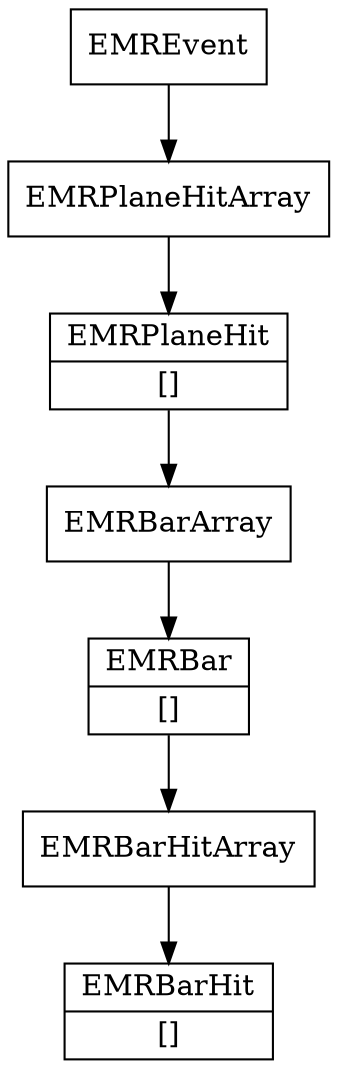 // generate using "dot emr_datastructure.dot -Tpdf -o emr_datastructure.pdf"

digraph G {
  node [shape=record];
  emr_event [shape=record, label="{EMREvent}"]
      emr_event_item_emr_plane_hits [shape=record, label="{EMRPlaneHitArray}"]
        emr_event_item_emr_plane_hits_array_item [shape=record, label="{EMRPlaneHit|[]}"]
        emr_event_item_emr_plane_hits_array_item_emr_bar [shape=record, label="{EMRBarArray}"]
          emr_event_item_emr_plane_hits_array_item_emr_bar_array_item [shape=record, label="{EMRBar|[]}"]
          emr_event_item_emr_plane_hits_array_item_emr_bar_array_item_emr_bar_hit [shape=record, label="{EMRBarHitArray}"]
            emr_event_item_emr_plane_hits_array_item_emr_bar_array_item_emr_bar_hit_array_item [shape=record, label="{EMRBarHit|[]}"]
  emr_event -> emr_event_item_emr_plane_hits -> emr_event_item_emr_plane_hits_array_item -> emr_event_item_emr_plane_hits_array_item_emr_bar ->         emr_event_item_emr_plane_hits_array_item_emr_bar_array_item -> emr_event_item_emr_plane_hits_array_item_emr_bar_array_item_emr_bar_hit -> emr_event_item_emr_plane_hits_array_item_emr_bar_array_item_emr_bar_hit_array_item
}
